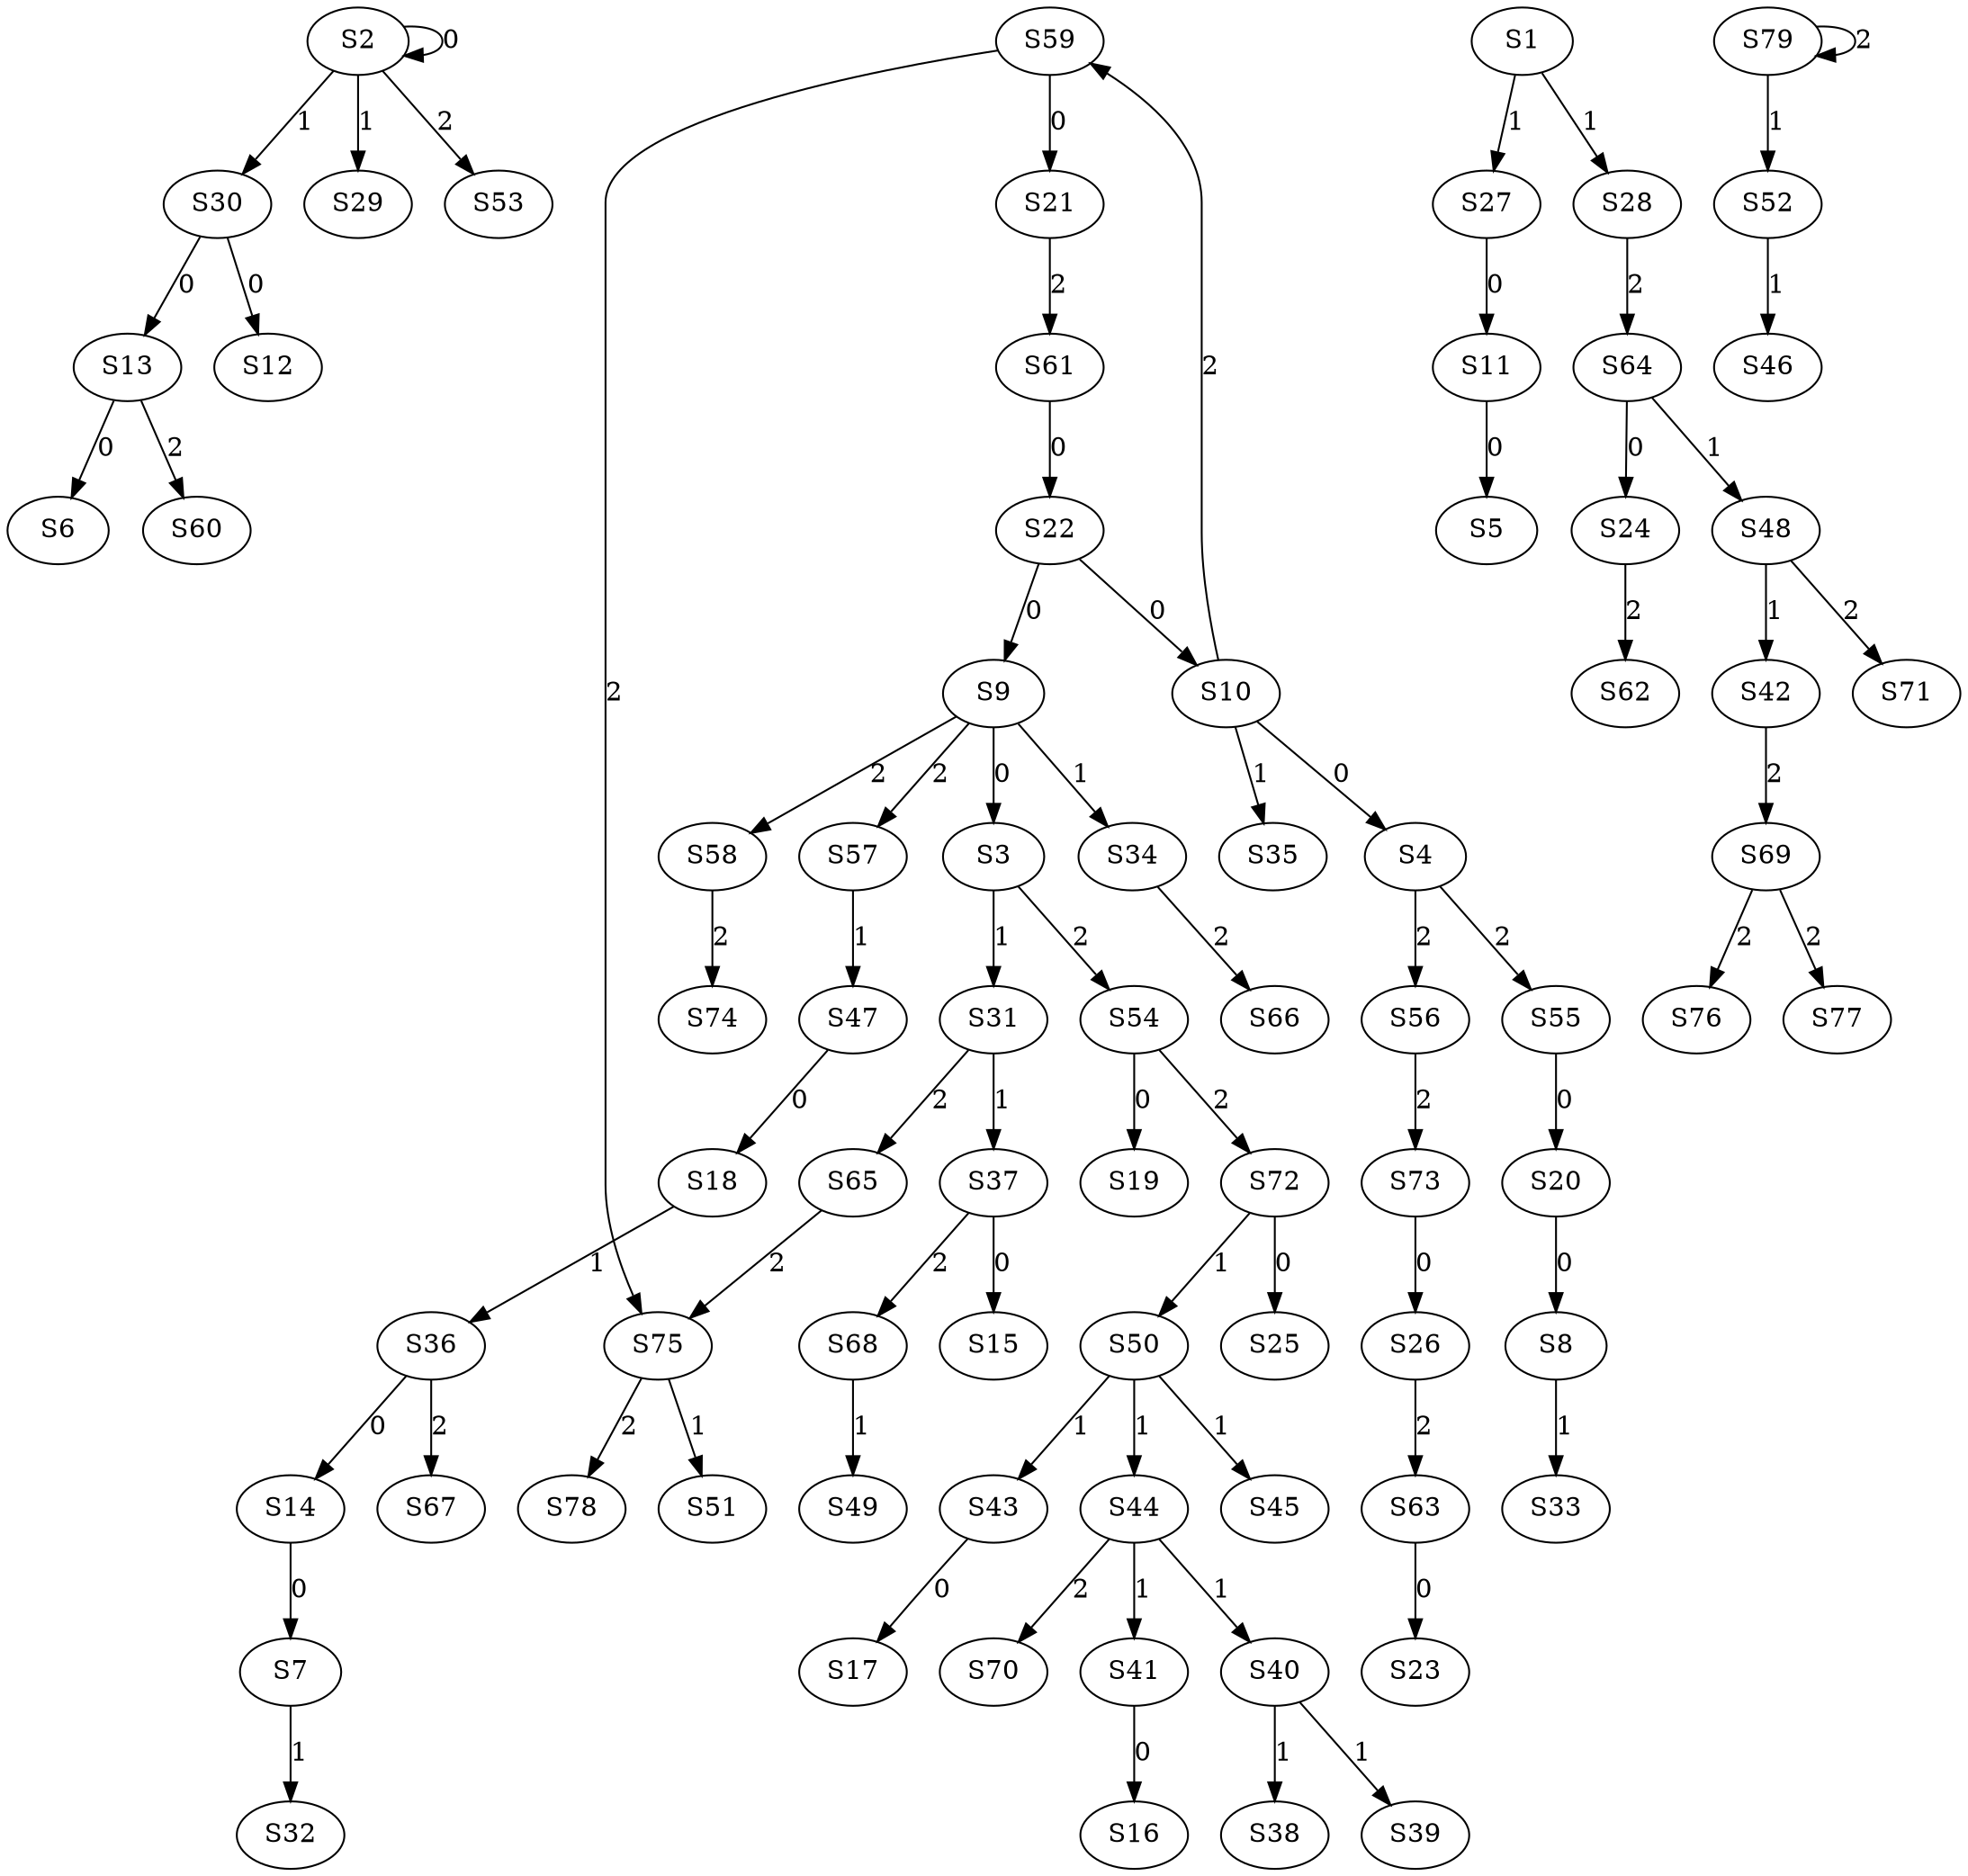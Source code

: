 strict digraph {
	S2 -> S2 [ label = 0 ];
	S9 -> S3 [ label = 0 ];
	S10 -> S4 [ label = 0 ];
	S11 -> S5 [ label = 0 ];
	S13 -> S6 [ label = 0 ];
	S14 -> S7 [ label = 0 ];
	S20 -> S8 [ label = 0 ];
	S22 -> S9 [ label = 0 ];
	S22 -> S10 [ label = 0 ];
	S27 -> S11 [ label = 0 ];
	S30 -> S12 [ label = 0 ];
	S30 -> S13 [ label = 0 ];
	S36 -> S14 [ label = 0 ];
	S37 -> S15 [ label = 0 ];
	S41 -> S16 [ label = 0 ];
	S43 -> S17 [ label = 0 ];
	S47 -> S18 [ label = 0 ];
	S54 -> S19 [ label = 0 ];
	S55 -> S20 [ label = 0 ];
	S59 -> S21 [ label = 0 ];
	S61 -> S22 [ label = 0 ];
	S63 -> S23 [ label = 0 ];
	S64 -> S24 [ label = 0 ];
	S72 -> S25 [ label = 0 ];
	S73 -> S26 [ label = 0 ];
	S1 -> S27 [ label = 1 ];
	S1 -> S28 [ label = 1 ];
	S2 -> S29 [ label = 1 ];
	S2 -> S30 [ label = 1 ];
	S3 -> S31 [ label = 1 ];
	S7 -> S32 [ label = 1 ];
	S8 -> S33 [ label = 1 ];
	S9 -> S34 [ label = 1 ];
	S10 -> S35 [ label = 1 ];
	S18 -> S36 [ label = 1 ];
	S31 -> S37 [ label = 1 ];
	S40 -> S38 [ label = 1 ];
	S40 -> S39 [ label = 1 ];
	S44 -> S40 [ label = 1 ];
	S44 -> S41 [ label = 1 ];
	S48 -> S42 [ label = 1 ];
	S50 -> S43 [ label = 1 ];
	S50 -> S44 [ label = 1 ];
	S50 -> S45 [ label = 1 ];
	S52 -> S46 [ label = 1 ];
	S57 -> S47 [ label = 1 ];
	S64 -> S48 [ label = 1 ];
	S68 -> S49 [ label = 1 ];
	S72 -> S50 [ label = 1 ];
	S75 -> S51 [ label = 1 ];
	S79 -> S52 [ label = 1 ];
	S2 -> S53 [ label = 2 ];
	S3 -> S54 [ label = 2 ];
	S4 -> S55 [ label = 2 ];
	S4 -> S56 [ label = 2 ];
	S9 -> S57 [ label = 2 ];
	S9 -> S58 [ label = 2 ];
	S10 -> S59 [ label = 2 ];
	S13 -> S60 [ label = 2 ];
	S21 -> S61 [ label = 2 ];
	S24 -> S62 [ label = 2 ];
	S26 -> S63 [ label = 2 ];
	S28 -> S64 [ label = 2 ];
	S31 -> S65 [ label = 2 ];
	S34 -> S66 [ label = 2 ];
	S36 -> S67 [ label = 2 ];
	S37 -> S68 [ label = 2 ];
	S42 -> S69 [ label = 2 ];
	S44 -> S70 [ label = 2 ];
	S48 -> S71 [ label = 2 ];
	S54 -> S72 [ label = 2 ];
	S56 -> S73 [ label = 2 ];
	S58 -> S74 [ label = 2 ];
	S65 -> S75 [ label = 2 ];
	S69 -> S76 [ label = 2 ];
	S69 -> S77 [ label = 2 ];
	S75 -> S78 [ label = 2 ];
	S79 -> S79 [ label = 2 ];
	S59 -> S75 [ label = 2 ];
}
